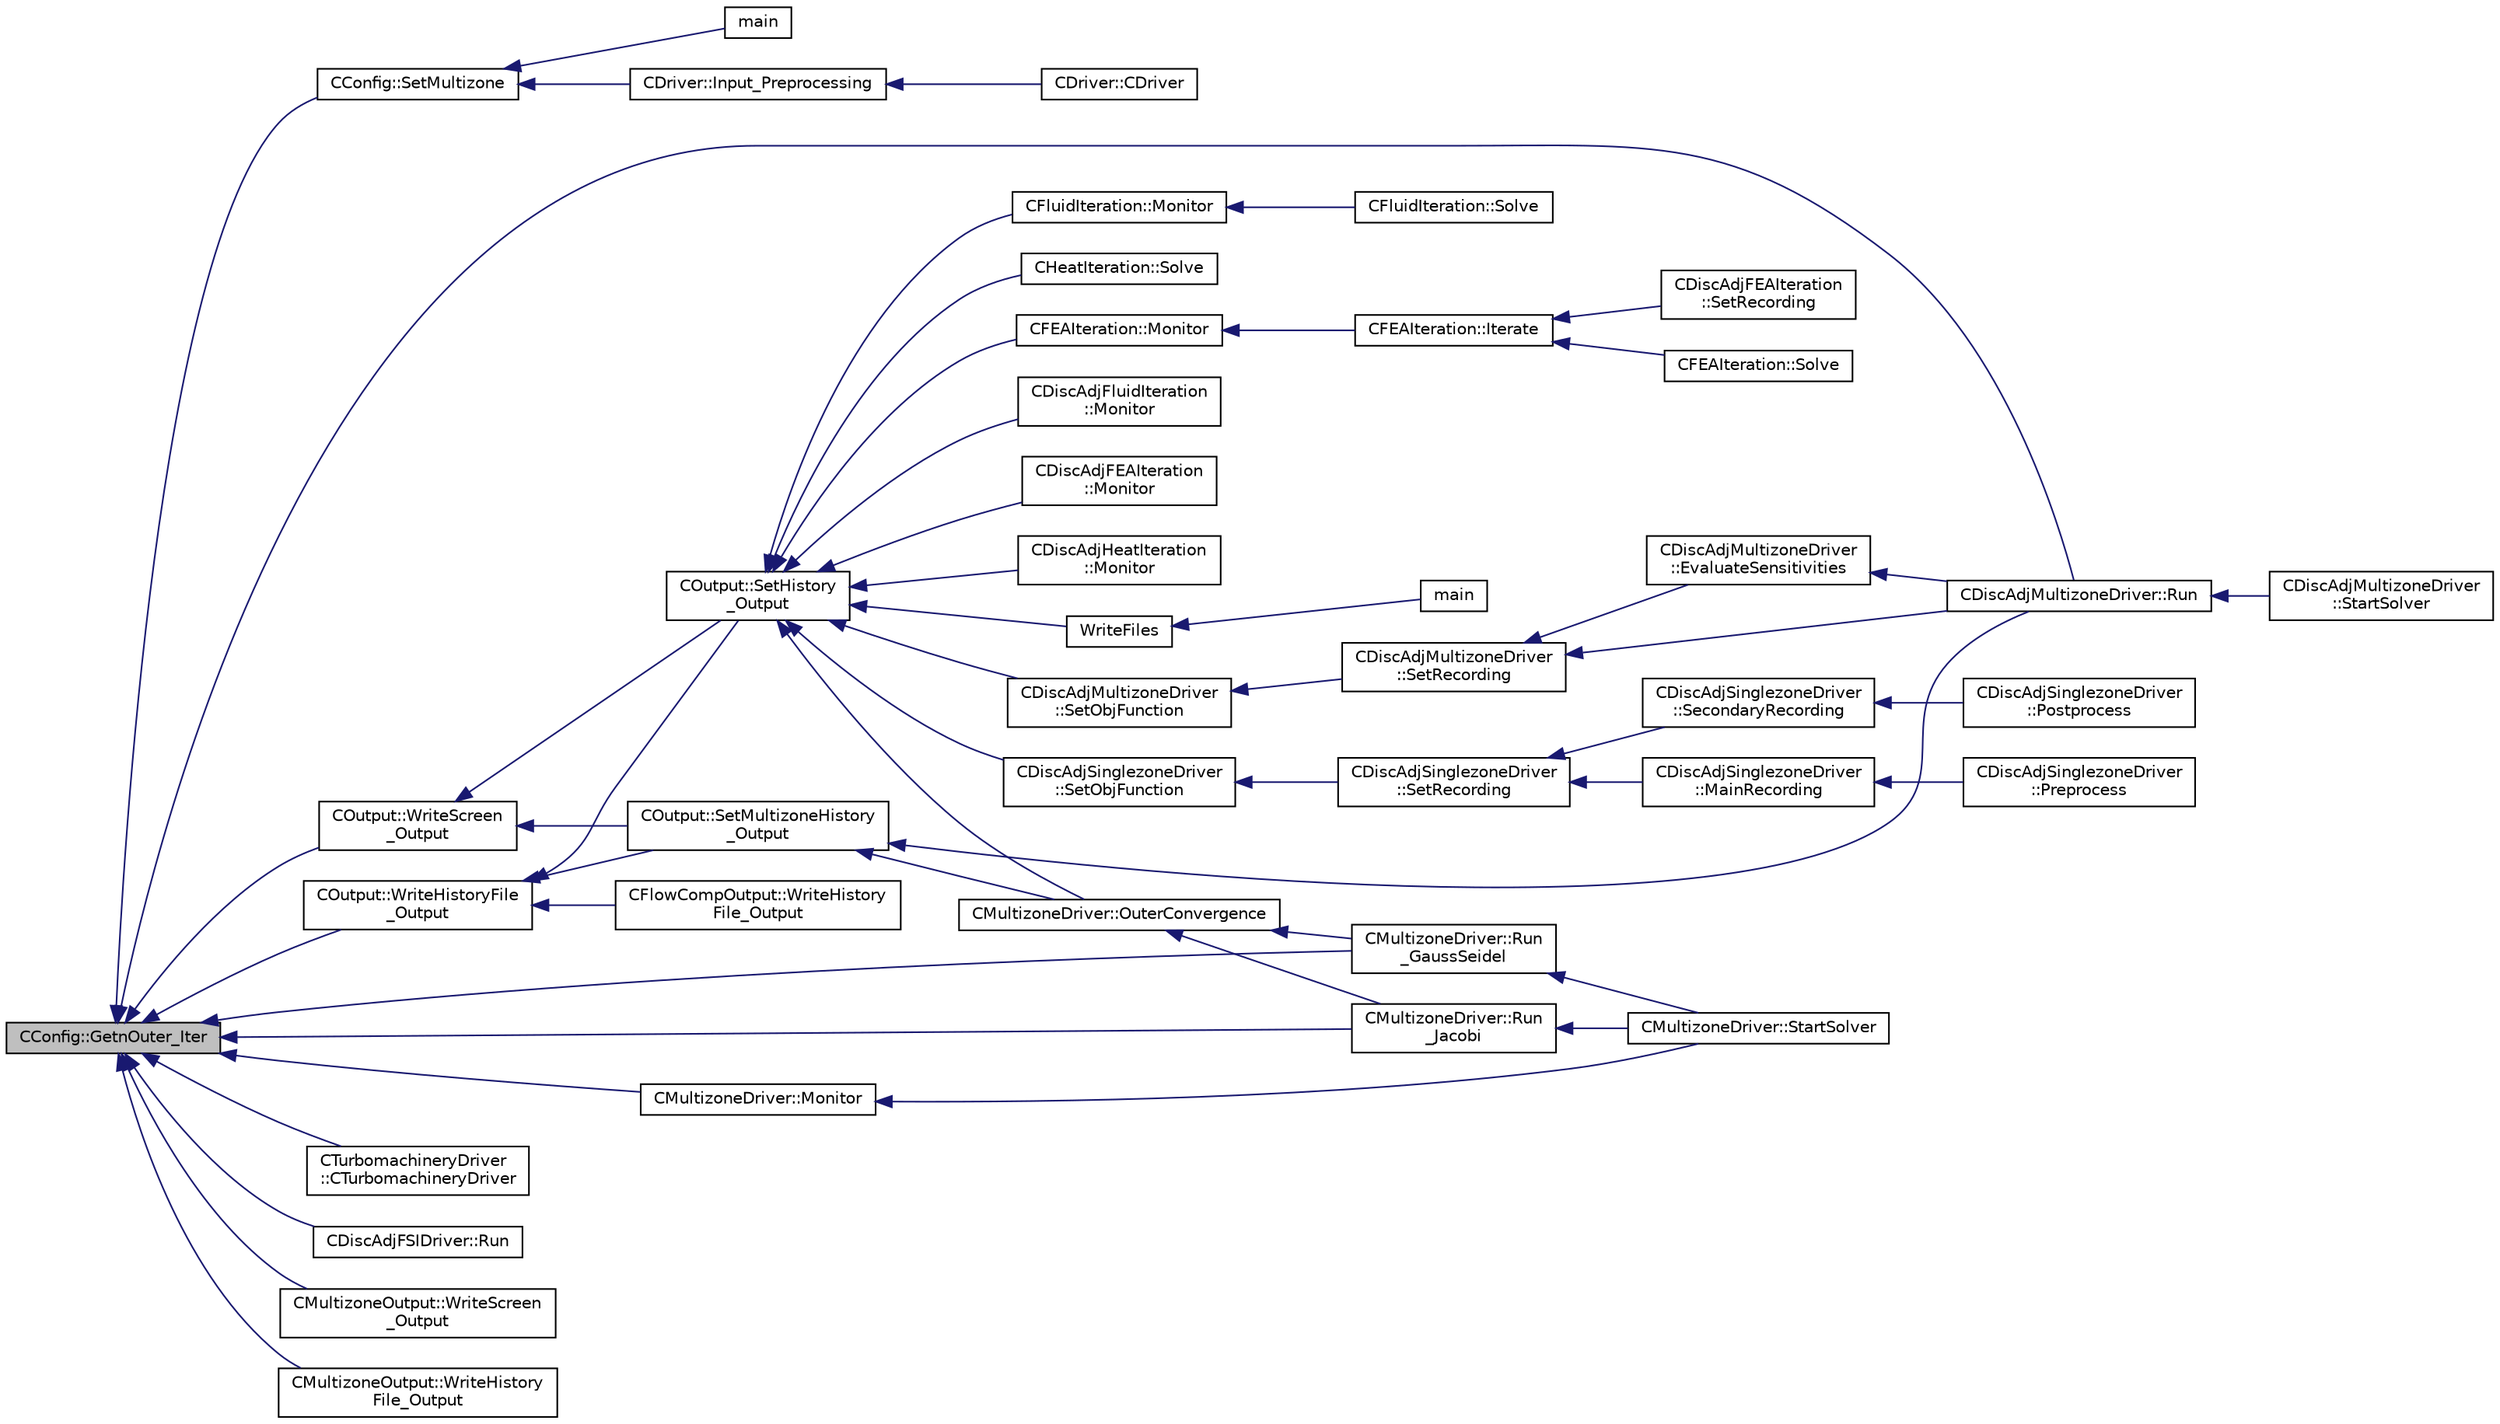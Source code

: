 digraph "CConfig::GetnOuter_Iter"
{
  edge [fontname="Helvetica",fontsize="10",labelfontname="Helvetica",labelfontsize="10"];
  node [fontname="Helvetica",fontsize="10",shape=record];
  rankdir="LR";
  Node9446 [label="CConfig::GetnOuter_Iter",height=0.2,width=0.4,color="black", fillcolor="grey75", style="filled", fontcolor="black"];
  Node9446 -> Node9447 [dir="back",color="midnightblue",fontsize="10",style="solid",fontname="Helvetica"];
  Node9447 [label="CConfig::SetMultizone",height=0.2,width=0.4,color="black", fillcolor="white", style="filled",URL="$class_c_config.html#af324a7309f26a81d9bc9025374b6b9eb",tooltip="Set multizone properties. "];
  Node9447 -> Node9448 [dir="back",color="midnightblue",fontsize="10",style="solid",fontname="Helvetica"];
  Node9448 [label="CDriver::Input_Preprocessing",height=0.2,width=0.4,color="black", fillcolor="white", style="filled",URL="$class_c_driver.html#a8310a8cc3f5bd3d2bb70340b44000562",tooltip="Read in the config and mesh files. "];
  Node9448 -> Node9449 [dir="back",color="midnightblue",fontsize="10",style="solid",fontname="Helvetica"];
  Node9449 [label="CDriver::CDriver",height=0.2,width=0.4,color="black", fillcolor="white", style="filled",URL="$class_c_driver.html#a3fca4a013a6efa9bbb38fe78a86b5f3d",tooltip="Constructor of the class. "];
  Node9447 -> Node9450 [dir="back",color="midnightblue",fontsize="10",style="solid",fontname="Helvetica"];
  Node9450 [label="main",height=0.2,width=0.4,color="black", fillcolor="white", style="filled",URL="$_s_u2___d_e_f_8cpp.html#a0ddf1224851353fc92bfbff6f499fa97"];
  Node9446 -> Node9451 [dir="back",color="midnightblue",fontsize="10",style="solid",fontname="Helvetica"];
  Node9451 [label="CDiscAdjMultizoneDriver::Run",height=0.2,width=0.4,color="black", fillcolor="white", style="filled",URL="$class_c_disc_adj_multizone_driver.html#af996aecdb6d20aa4fc81c9b67295abf5",tooltip="[Overload] Run an discrete adjoint update of all solvers within multiple zones. "];
  Node9451 -> Node9452 [dir="back",color="midnightblue",fontsize="10",style="solid",fontname="Helvetica"];
  Node9452 [label="CDiscAdjMultizoneDriver\l::StartSolver",height=0.2,width=0.4,color="black", fillcolor="white", style="filled",URL="$class_c_disc_adj_multizone_driver.html#a75de0a1a482ceeed4301a384f1515092",tooltip="[Overload] Launch the computation for discrete adjoint multizone problems. "];
  Node9446 -> Node9453 [dir="back",color="midnightblue",fontsize="10",style="solid",fontname="Helvetica"];
  Node9453 [label="CTurbomachineryDriver\l::CTurbomachineryDriver",height=0.2,width=0.4,color="black", fillcolor="white", style="filled",URL="$class_c_turbomachinery_driver.html#a69e22449283c30291cabc99eaad62e63",tooltip="Constructor of the class. "];
  Node9446 -> Node9454 [dir="back",color="midnightblue",fontsize="10",style="solid",fontname="Helvetica"];
  Node9454 [label="CDiscAdjFSIDriver::Run",height=0.2,width=0.4,color="black", fillcolor="white", style="filled",URL="$class_c_disc_adj_f_s_i_driver.html#a2e965d6e9c4dcfc296077cae225cab21",tooltip="Run a Discrete Adjoint iteration for the FSI problem. "];
  Node9446 -> Node9455 [dir="back",color="midnightblue",fontsize="10",style="solid",fontname="Helvetica"];
  Node9455 [label="CMultizoneDriver::Run\l_GaussSeidel",height=0.2,width=0.4,color="black", fillcolor="white", style="filled",URL="$class_c_multizone_driver.html#a8036223cdbe0c0d4552f17f6bad9189b",tooltip="Run a Block Gauss-Seidel iteration in all physical zones. "];
  Node9455 -> Node9456 [dir="back",color="midnightblue",fontsize="10",style="solid",fontname="Helvetica"];
  Node9456 [label="CMultizoneDriver::StartSolver",height=0.2,width=0.4,color="black", fillcolor="white", style="filled",URL="$class_c_multizone_driver.html#a03cfc000c383ef0d86d34e1c6aef5ff3",tooltip="[Overload] Launch the computation for multizone problems. "];
  Node9446 -> Node9457 [dir="back",color="midnightblue",fontsize="10",style="solid",fontname="Helvetica"];
  Node9457 [label="CMultizoneDriver::Run\l_Jacobi",height=0.2,width=0.4,color="black", fillcolor="white", style="filled",URL="$class_c_multizone_driver.html#a1bf2824daac5a10e8fb7387676eee338",tooltip="Run a Block-Jacobi iteration in all physical zones. "];
  Node9457 -> Node9456 [dir="back",color="midnightblue",fontsize="10",style="solid",fontname="Helvetica"];
  Node9446 -> Node9458 [dir="back",color="midnightblue",fontsize="10",style="solid",fontname="Helvetica"];
  Node9458 [label="CMultizoneDriver::Monitor",height=0.2,width=0.4,color="black", fillcolor="white", style="filled",URL="$class_c_multizone_driver.html#ace62679bd3b78d8b785817ac3d4908e0",tooltip="Monitor the computation. "];
  Node9458 -> Node9456 [dir="back",color="midnightblue",fontsize="10",style="solid",fontname="Helvetica"];
  Node9446 -> Node9459 [dir="back",color="midnightblue",fontsize="10",style="solid",fontname="Helvetica"];
  Node9459 [label="CMultizoneOutput::WriteScreen\l_Output",height=0.2,width=0.4,color="black", fillcolor="white", style="filled",URL="$class_c_multizone_output.html#aeb1cfdf505c0f39489f9858730d1338b",tooltip="Determines if the screen header should be written. "];
  Node9446 -> Node9460 [dir="back",color="midnightblue",fontsize="10",style="solid",fontname="Helvetica"];
  Node9460 [label="CMultizoneOutput::WriteHistory\lFile_Output",height=0.2,width=0.4,color="black", fillcolor="white", style="filled",URL="$class_c_multizone_output.html#a9878dcbb2848e33e6a94cb38c1b6c721",tooltip="Determines if the history file output. "];
  Node9446 -> Node9461 [dir="back",color="midnightblue",fontsize="10",style="solid",fontname="Helvetica"];
  Node9461 [label="COutput::WriteScreen\l_Output",height=0.2,width=0.4,color="black", fillcolor="white", style="filled",URL="$class_c_output.html#a2de14e1074b0d1ed1a51b6e50edcca4b",tooltip="Determines if the screen header should be written. "];
  Node9461 -> Node9462 [dir="back",color="midnightblue",fontsize="10",style="solid",fontname="Helvetica"];
  Node9462 [label="COutput::SetHistory\l_Output",height=0.2,width=0.4,color="black", fillcolor="white", style="filled",URL="$class_c_output.html#acf84143df1a158647605c980ecae2d7c",tooltip="Collects history data from the solvers, monitors the convergence and writes to screen and history fil..."];
  Node9462 -> Node9463 [dir="back",color="midnightblue",fontsize="10",style="solid",fontname="Helvetica"];
  Node9463 [label="CDiscAdjMultizoneDriver\l::SetObjFunction",height=0.2,width=0.4,color="black", fillcolor="white", style="filled",URL="$class_c_disc_adj_multizone_driver.html#afda203e78a0e4cfde8c3fbb02ef3fd3e",tooltip="Set the objective function. "];
  Node9463 -> Node9464 [dir="back",color="midnightblue",fontsize="10",style="solid",fontname="Helvetica"];
  Node9464 [label="CDiscAdjMultizoneDriver\l::SetRecording",height=0.2,width=0.4,color="black", fillcolor="white", style="filled",URL="$class_c_disc_adj_multizone_driver.html#a441f8669a04147aacab7df463e1dd021",tooltip="Record one iteration of the primal problem within each zone. "];
  Node9464 -> Node9451 [dir="back",color="midnightblue",fontsize="10",style="solid",fontname="Helvetica"];
  Node9464 -> Node9465 [dir="back",color="midnightblue",fontsize="10",style="solid",fontname="Helvetica"];
  Node9465 [label="CDiscAdjMultizoneDriver\l::EvaluateSensitivities",height=0.2,width=0.4,color="black", fillcolor="white", style="filled",URL="$class_c_disc_adj_multizone_driver.html#ac2789097629674cfb7d4de64954024df",tooltip="Evaluate sensitivites for the current adjoint solution and output files. "];
  Node9465 -> Node9451 [dir="back",color="midnightblue",fontsize="10",style="solid",fontname="Helvetica"];
  Node9462 -> Node9466 [dir="back",color="midnightblue",fontsize="10",style="solid",fontname="Helvetica"];
  Node9466 [label="CDiscAdjSinglezoneDriver\l::SetObjFunction",height=0.2,width=0.4,color="black", fillcolor="white", style="filled",URL="$class_c_disc_adj_singlezone_driver.html#aea0513ac808106c6a92be610b3b17a6a",tooltip="Set the objective function. "];
  Node9466 -> Node9467 [dir="back",color="midnightblue",fontsize="10",style="solid",fontname="Helvetica"];
  Node9467 [label="CDiscAdjSinglezoneDriver\l::SetRecording",height=0.2,width=0.4,color="black", fillcolor="white", style="filled",URL="$class_c_disc_adj_singlezone_driver.html#a7e519f0f189a3a102b0630edaaa9d233",tooltip="Record one iteration of a flow iteration in within multiple zones. "];
  Node9467 -> Node9468 [dir="back",color="midnightblue",fontsize="10",style="solid",fontname="Helvetica"];
  Node9468 [label="CDiscAdjSinglezoneDriver\l::MainRecording",height=0.2,width=0.4,color="black", fillcolor="white", style="filled",URL="$class_c_disc_adj_singlezone_driver.html#af4087bc4859a336b67555336d8f28aaf",tooltip="Record the main computational path. "];
  Node9468 -> Node9469 [dir="back",color="midnightblue",fontsize="10",style="solid",fontname="Helvetica"];
  Node9469 [label="CDiscAdjSinglezoneDriver\l::Preprocess",height=0.2,width=0.4,color="black", fillcolor="white", style="filled",URL="$class_c_disc_adj_singlezone_driver.html#a2d0785572312526d0bd695a14dd405f2",tooltip="Preprocess the single-zone iteration. "];
  Node9467 -> Node9470 [dir="back",color="midnightblue",fontsize="10",style="solid",fontname="Helvetica"];
  Node9470 [label="CDiscAdjSinglezoneDriver\l::SecondaryRecording",height=0.2,width=0.4,color="black", fillcolor="white", style="filled",URL="$class_c_disc_adj_singlezone_driver.html#ad328a74dd89ed2e335b22c4bf2b53cb0",tooltip="Record the secondary computational path. "];
  Node9470 -> Node9471 [dir="back",color="midnightblue",fontsize="10",style="solid",fontname="Helvetica"];
  Node9471 [label="CDiscAdjSinglezoneDriver\l::Postprocess",height=0.2,width=0.4,color="black", fillcolor="white", style="filled",URL="$class_c_disc_adj_singlezone_driver.html#af0ac923c07d86674b252c28df9a115da",tooltip="Postprocess the adjoint iteration for ZONE_0. "];
  Node9462 -> Node9472 [dir="back",color="midnightblue",fontsize="10",style="solid",fontname="Helvetica"];
  Node9472 [label="CMultizoneDriver::OuterConvergence",height=0.2,width=0.4,color="black", fillcolor="white", style="filled",URL="$class_c_multizone_driver.html#ae72bb40195e4066bc4be4adfb0df29e9",tooltip="Check the convergence at the outer level. "];
  Node9472 -> Node9455 [dir="back",color="midnightblue",fontsize="10",style="solid",fontname="Helvetica"];
  Node9472 -> Node9457 [dir="back",color="midnightblue",fontsize="10",style="solid",fontname="Helvetica"];
  Node9462 -> Node9473 [dir="back",color="midnightblue",fontsize="10",style="solid",fontname="Helvetica"];
  Node9473 [label="CFluidIteration::Monitor",height=0.2,width=0.4,color="black", fillcolor="white", style="filled",URL="$class_c_fluid_iteration.html#a563192d869a4e82151c0bf6781b4890d",tooltip="Monitors the convergence and other metrics for the fluid system. "];
  Node9473 -> Node9474 [dir="back",color="midnightblue",fontsize="10",style="solid",fontname="Helvetica"];
  Node9474 [label="CFluidIteration::Solve",height=0.2,width=0.4,color="black", fillcolor="white", style="filled",URL="$class_c_fluid_iteration.html#ae22cd342c9c9d2ea5ac3f5103394ff80",tooltip="Iterate the fluid system for a number of Inner_Iter iterations. "];
  Node9462 -> Node9475 [dir="back",color="midnightblue",fontsize="10",style="solid",fontname="Helvetica"];
  Node9475 [label="CHeatIteration::Solve",height=0.2,width=0.4,color="black", fillcolor="white", style="filled",URL="$class_c_heat_iteration.html#ac9bc702cd04ec181d142db04b176e3b1",tooltip="Perform a single iteration of the wave system. "];
  Node9462 -> Node9476 [dir="back",color="midnightblue",fontsize="10",style="solid",fontname="Helvetica"];
  Node9476 [label="CFEAIteration::Monitor",height=0.2,width=0.4,color="black", fillcolor="white", style="filled",URL="$class_c_f_e_a_iteration.html#a7516ed7e4948785514ba831232614f4d",tooltip="Monitors the convergence and other metrics for the FEM system. "];
  Node9476 -> Node9477 [dir="back",color="midnightblue",fontsize="10",style="solid",fontname="Helvetica"];
  Node9477 [label="CFEAIteration::Iterate",height=0.2,width=0.4,color="black", fillcolor="white", style="filled",URL="$class_c_f_e_a_iteration.html#af34a9ca7d54a7b4c31ad4fb1a487a158",tooltip="Perform a single iteration for structural analysis using the Finite Element Method. "];
  Node9477 -> Node9478 [dir="back",color="midnightblue",fontsize="10",style="solid",fontname="Helvetica"];
  Node9478 [label="CFEAIteration::Solve",height=0.2,width=0.4,color="black", fillcolor="white", style="filled",URL="$class_c_f_e_a_iteration.html#a93300b80aae492f8f966c16652e83e08",tooltip="Iterate the structural system for a number of Inner_Iter iterations. "];
  Node9477 -> Node9479 [dir="back",color="midnightblue",fontsize="10",style="solid",fontname="Helvetica"];
  Node9479 [label="CDiscAdjFEAIteration\l::SetRecording",height=0.2,width=0.4,color="black", fillcolor="white", style="filled",URL="$class_c_disc_adj_f_e_a_iteration.html#ad5f0dcb01d13560ce5245301646dc3bd",tooltip="Record a single iteration of the direct FEM system. "];
  Node9462 -> Node9480 [dir="back",color="midnightblue",fontsize="10",style="solid",fontname="Helvetica"];
  Node9480 [label="CDiscAdjFluidIteration\l::Monitor",height=0.2,width=0.4,color="black", fillcolor="white", style="filled",URL="$class_c_disc_adj_fluid_iteration.html#a14cf7549b8fe39e06b8e9dfc8428a312",tooltip="Monitors the convergence and other metrics for the discrete adjoint fluid system. ..."];
  Node9462 -> Node9481 [dir="back",color="midnightblue",fontsize="10",style="solid",fontname="Helvetica"];
  Node9481 [label="CDiscAdjFEAIteration\l::Monitor",height=0.2,width=0.4,color="black", fillcolor="white", style="filled",URL="$class_c_disc_adj_f_e_a_iteration.html#a03edd3ebdc8edac7c0507c8572621f64",tooltip="Monitors the convergence and other metrics for the discrete adjoint mean flow system. "];
  Node9462 -> Node9482 [dir="back",color="midnightblue",fontsize="10",style="solid",fontname="Helvetica"];
  Node9482 [label="CDiscAdjHeatIteration\l::Monitor",height=0.2,width=0.4,color="black", fillcolor="white", style="filled",URL="$class_c_disc_adj_heat_iteration.html#a01381d44508f208bcb608bdf2d4db022",tooltip="Monitors the convergence and other metrics for the discrete adjoint fluid system. ..."];
  Node9462 -> Node9483 [dir="back",color="midnightblue",fontsize="10",style="solid",fontname="Helvetica"];
  Node9483 [label="WriteFiles",height=0.2,width=0.4,color="black", fillcolor="white", style="filled",URL="$_s_u2___s_o_l_8cpp.html#a43305e0af849b318ce139ccf6a164626"];
  Node9483 -> Node9484 [dir="back",color="midnightblue",fontsize="10",style="solid",fontname="Helvetica"];
  Node9484 [label="main",height=0.2,width=0.4,color="black", fillcolor="white", style="filled",URL="$_s_u2___s_o_l_8cpp.html#a0ddf1224851353fc92bfbff6f499fa97"];
  Node9461 -> Node9485 [dir="back",color="midnightblue",fontsize="10",style="solid",fontname="Helvetica"];
  Node9485 [label="COutput::SetMultizoneHistory\l_Output",height=0.2,width=0.4,color="black", fillcolor="white", style="filled",URL="$class_c_output.html#a15b0776bd2ed68b43e3c0bd3b9b56490"];
  Node9485 -> Node9451 [dir="back",color="midnightblue",fontsize="10",style="solid",fontname="Helvetica"];
  Node9485 -> Node9472 [dir="back",color="midnightblue",fontsize="10",style="solid",fontname="Helvetica"];
  Node9446 -> Node9486 [dir="back",color="midnightblue",fontsize="10",style="solid",fontname="Helvetica"];
  Node9486 [label="COutput::WriteHistoryFile\l_Output",height=0.2,width=0.4,color="black", fillcolor="white", style="filled",URL="$class_c_output.html#ada04c152de1fb324a8e9f849eee6874c",tooltip="Determines if the history file output. "];
  Node9486 -> Node9487 [dir="back",color="midnightblue",fontsize="10",style="solid",fontname="Helvetica"];
  Node9487 [label="CFlowCompOutput::WriteHistory\lFile_Output",height=0.2,width=0.4,color="black", fillcolor="white", style="filled",URL="$class_c_flow_comp_output.html#a31720df9bf9ccd16a5270df005cb99eb",tooltip="Determines if the history file output. "];
  Node9486 -> Node9462 [dir="back",color="midnightblue",fontsize="10",style="solid",fontname="Helvetica"];
  Node9486 -> Node9485 [dir="back",color="midnightblue",fontsize="10",style="solid",fontname="Helvetica"];
}
